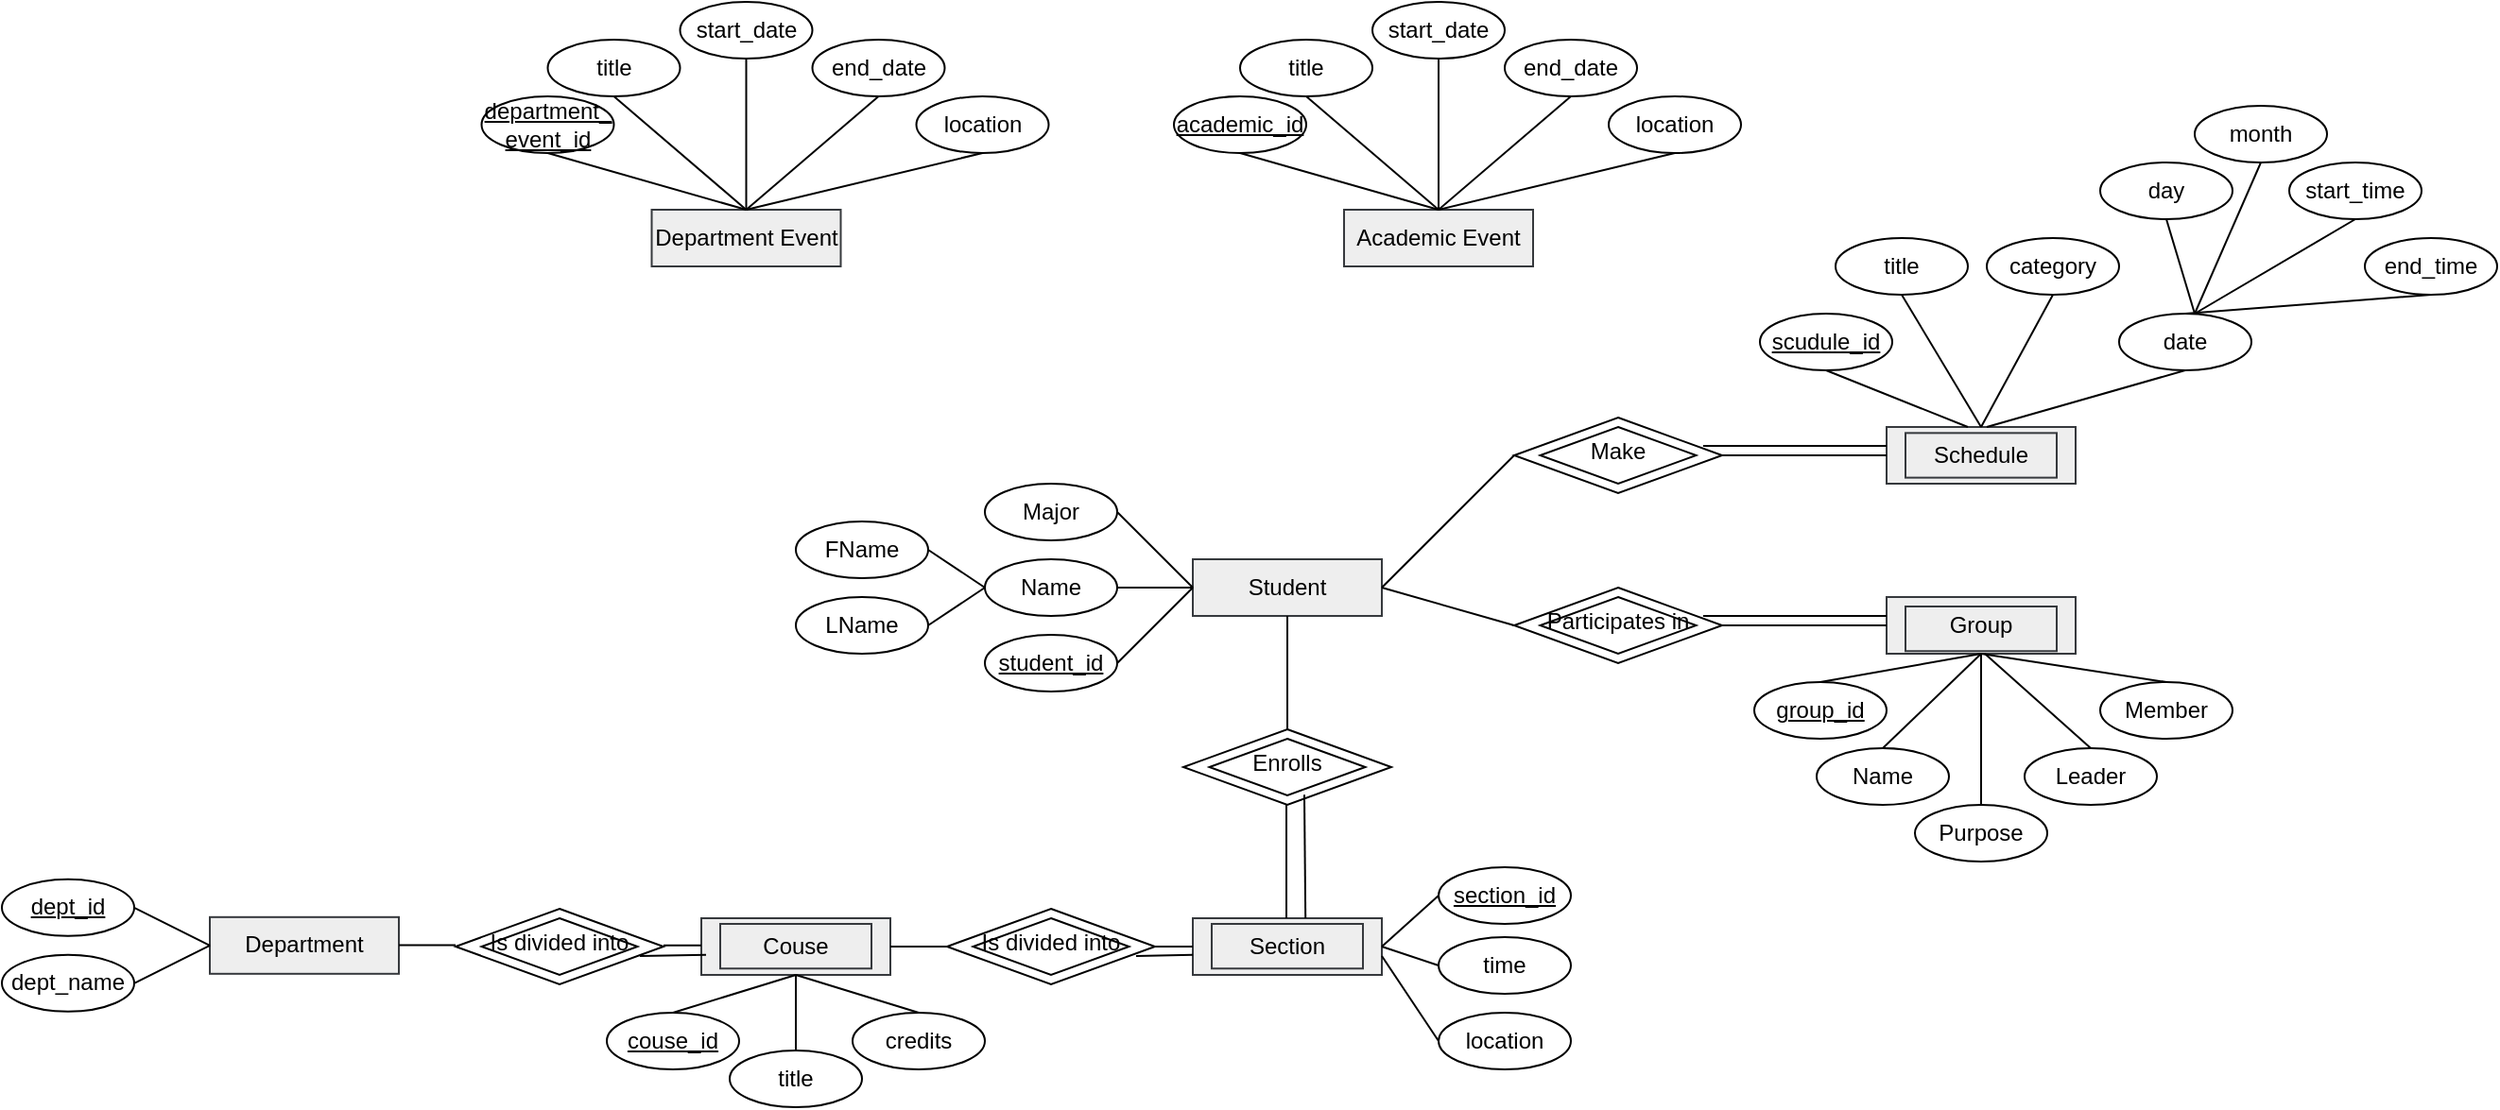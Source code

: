 <mxfile version="28.2.5">
  <diagram id="C5RBs43oDa-KdzZeNtuy" name="Page-1">
    <mxGraphModel dx="2527" dy="2160" grid="1" gridSize="10" guides="1" tooltips="1" connect="1" arrows="1" fold="1" page="1" pageScale="1" pageWidth="827" pageHeight="1169" math="0" shadow="0">
      <root>
        <mxCell id="WIyWlLk6GJQsqaUBKTNV-0" />
        <mxCell id="WIyWlLk6GJQsqaUBKTNV-1" parent="WIyWlLk6GJQsqaUBKTNV-0" />
        <mxCell id="WIyWlLk6GJQsqaUBKTNV-10" value="Enrolls" style="rhombus;whiteSpace=wrap;html=1;shadow=0;fontFamily=Helvetica;fontSize=12;align=center;strokeWidth=1;spacing=6;spacingTop=-4;" parent="WIyWlLk6GJQsqaUBKTNV-1" vertex="1">
          <mxGeometry x="285" y="320" width="110" height="40" as="geometry" />
        </mxCell>
        <mxCell id="KpBG0UinqzSO8xNsZdRm-1" value="Student" style="rounded=0;whiteSpace=wrap;html=1;fillColor=#eeeeee;strokeColor=#36393d;" vertex="1" parent="WIyWlLk6GJQsqaUBKTNV-1">
          <mxGeometry x="290" y="230" width="100" height="30" as="geometry" />
        </mxCell>
        <mxCell id="KpBG0UinqzSO8xNsZdRm-2" value="Department" style="rounded=0;whiteSpace=wrap;html=1;fillColor=#eeeeee;strokeColor=#36393d;" vertex="1" parent="WIyWlLk6GJQsqaUBKTNV-1">
          <mxGeometry x="-230" y="419.41" width="100" height="30" as="geometry" />
        </mxCell>
        <mxCell id="KpBG0UinqzSO8xNsZdRm-3" value="Couse" style="rounded=0;whiteSpace=wrap;html=1;fillColor=#eeeeee;strokeColor=#36393d;" vertex="1" parent="WIyWlLk6GJQsqaUBKTNV-1">
          <mxGeometry x="30" y="420" width="100" height="30" as="geometry" />
        </mxCell>
        <mxCell id="KpBG0UinqzSO8xNsZdRm-4" value="Section" style="rounded=0;whiteSpace=wrap;html=1;fillColor=#eeeeee;strokeColor=#36393d;" vertex="1" parent="WIyWlLk6GJQsqaUBKTNV-1">
          <mxGeometry x="290" y="420" width="100" height="30" as="geometry" />
        </mxCell>
        <mxCell id="KpBG0UinqzSO8xNsZdRm-5" value="Academic Event" style="rounded=0;whiteSpace=wrap;html=1;fillColor=#eeeeee;strokeColor=#36393d;" vertex="1" parent="WIyWlLk6GJQsqaUBKTNV-1">
          <mxGeometry x="370" y="45" width="100" height="30" as="geometry" />
        </mxCell>
        <mxCell id="KpBG0UinqzSO8xNsZdRm-6" value="Department Event" style="rounded=0;whiteSpace=wrap;html=1;fillColor=#eeeeee;strokeColor=#36393d;" vertex="1" parent="WIyWlLk6GJQsqaUBKTNV-1">
          <mxGeometry x="3.75" y="45" width="100" height="30" as="geometry" />
        </mxCell>
        <mxCell id="KpBG0UinqzSO8xNsZdRm-7" value="Schedule" style="rounded=0;whiteSpace=wrap;html=1;fillColor=#eeeeee;strokeColor=#36393d;" vertex="1" parent="WIyWlLk6GJQsqaUBKTNV-1">
          <mxGeometry x="657" y="160" width="100" height="30" as="geometry" />
        </mxCell>
        <mxCell id="KpBG0UinqzSO8xNsZdRm-8" value="Group" style="rounded=0;whiteSpace=wrap;html=1;fillColor=#eeeeee;strokeColor=#36393d;" vertex="1" parent="WIyWlLk6GJQsqaUBKTNV-1">
          <mxGeometry x="657" y="250" width="100" height="30" as="geometry" />
        </mxCell>
        <mxCell id="KpBG0UinqzSO8xNsZdRm-10" value="Make" style="rhombus;whiteSpace=wrap;html=1;shadow=0;fontFamily=Helvetica;fontSize=12;align=center;strokeWidth=1;spacing=6;spacingTop=-4;" vertex="1" parent="WIyWlLk6GJQsqaUBKTNV-1">
          <mxGeometry x="460" y="155" width="110" height="40" as="geometry" />
        </mxCell>
        <mxCell id="KpBG0UinqzSO8xNsZdRm-11" value="Participates in" style="rhombus;whiteSpace=wrap;html=1;shadow=0;fontFamily=Helvetica;fontSize=12;align=center;strokeWidth=1;spacing=6;spacingTop=-4;" vertex="1" parent="WIyWlLk6GJQsqaUBKTNV-1">
          <mxGeometry x="460" y="245" width="110" height="40" as="geometry" />
        </mxCell>
        <mxCell id="KpBG0UinqzSO8xNsZdRm-13" value="&lt;u&gt;student_id&lt;/u&gt;" style="ellipse;whiteSpace=wrap;html=1;" vertex="1" parent="WIyWlLk6GJQsqaUBKTNV-1">
          <mxGeometry x="180" y="270" width="70" height="30" as="geometry" />
        </mxCell>
        <mxCell id="KpBG0UinqzSO8xNsZdRm-14" value="Name" style="ellipse;whiteSpace=wrap;html=1;" vertex="1" parent="WIyWlLk6GJQsqaUBKTNV-1">
          <mxGeometry x="180" y="230" width="70" height="30" as="geometry" />
        </mxCell>
        <mxCell id="KpBG0UinqzSO8xNsZdRm-15" value="Major" style="ellipse;whiteSpace=wrap;html=1;" vertex="1" parent="WIyWlLk6GJQsqaUBKTNV-1">
          <mxGeometry x="180" y="190" width="70" height="30" as="geometry" />
        </mxCell>
        <mxCell id="KpBG0UinqzSO8xNsZdRm-16" value="" style="endArrow=none;html=1;rounded=0;entryX=1;entryY=0.5;entryDx=0;entryDy=0;exitX=0;exitY=0.5;exitDx=0;exitDy=0;" edge="1" parent="WIyWlLk6GJQsqaUBKTNV-1" source="KpBG0UinqzSO8xNsZdRm-1" target="KpBG0UinqzSO8xNsZdRm-15">
          <mxGeometry width="50" height="50" relative="1" as="geometry">
            <mxPoint x="410" y="300" as="sourcePoint" />
            <mxPoint x="460" y="250" as="targetPoint" />
          </mxGeometry>
        </mxCell>
        <mxCell id="KpBG0UinqzSO8xNsZdRm-17" value="" style="endArrow=none;html=1;rounded=0;entryX=1;entryY=0.5;entryDx=0;entryDy=0;exitX=0;exitY=0.5;exitDx=0;exitDy=0;" edge="1" parent="WIyWlLk6GJQsqaUBKTNV-1" source="KpBG0UinqzSO8xNsZdRm-1" target="KpBG0UinqzSO8xNsZdRm-14">
          <mxGeometry width="50" height="50" relative="1" as="geometry">
            <mxPoint x="290" y="250" as="sourcePoint" />
            <mxPoint x="390" y="250" as="targetPoint" />
          </mxGeometry>
        </mxCell>
        <mxCell id="KpBG0UinqzSO8xNsZdRm-18" value="" style="endArrow=none;html=1;rounded=0;entryX=1;entryY=0.5;entryDx=0;entryDy=0;exitX=0;exitY=0.5;exitDx=0;exitDy=0;" edge="1" parent="WIyWlLk6GJQsqaUBKTNV-1" source="KpBG0UinqzSO8xNsZdRm-1" target="KpBG0UinqzSO8xNsZdRm-13">
          <mxGeometry width="50" height="50" relative="1" as="geometry">
            <mxPoint x="290" y="240" as="sourcePoint" />
            <mxPoint x="310" y="290" as="targetPoint" />
          </mxGeometry>
        </mxCell>
        <mxCell id="KpBG0UinqzSO8xNsZdRm-19" value="FName" style="ellipse;whiteSpace=wrap;html=1;" vertex="1" parent="WIyWlLk6GJQsqaUBKTNV-1">
          <mxGeometry x="80" y="210" width="70" height="30" as="geometry" />
        </mxCell>
        <mxCell id="KpBG0UinqzSO8xNsZdRm-20" value="LName" style="ellipse;whiteSpace=wrap;html=1;" vertex="1" parent="WIyWlLk6GJQsqaUBKTNV-1">
          <mxGeometry x="80" y="250" width="70" height="30" as="geometry" />
        </mxCell>
        <mxCell id="KpBG0UinqzSO8xNsZdRm-21" value="" style="endArrow=none;html=1;rounded=0;entryX=1;entryY=0.5;entryDx=0;entryDy=0;exitX=0;exitY=0.5;exitDx=0;exitDy=0;" edge="1" parent="WIyWlLk6GJQsqaUBKTNV-1" source="KpBG0UinqzSO8xNsZdRm-14" target="KpBG0UinqzSO8xNsZdRm-19">
          <mxGeometry width="50" height="50" relative="1" as="geometry">
            <mxPoint x="470" y="280" as="sourcePoint" />
            <mxPoint x="430" y="280" as="targetPoint" />
          </mxGeometry>
        </mxCell>
        <mxCell id="KpBG0UinqzSO8xNsZdRm-22" value="" style="endArrow=none;html=1;rounded=0;entryX=1;entryY=0.5;entryDx=0;entryDy=0;exitX=0;exitY=0.5;exitDx=0;exitDy=0;" edge="1" parent="WIyWlLk6GJQsqaUBKTNV-1" source="KpBG0UinqzSO8xNsZdRm-14" target="KpBG0UinqzSO8xNsZdRm-20">
          <mxGeometry width="50" height="50" relative="1" as="geometry">
            <mxPoint x="340" y="300" as="sourcePoint" />
            <mxPoint x="310" y="280" as="targetPoint" />
          </mxGeometry>
        </mxCell>
        <mxCell id="KpBG0UinqzSO8xNsZdRm-23" value="" style="endArrow=none;html=1;rounded=0;entryX=0.5;entryY=1;entryDx=0;entryDy=0;exitX=0.5;exitY=0;exitDx=0;exitDy=0;" edge="1" parent="WIyWlLk6GJQsqaUBKTNV-1" source="WIyWlLk6GJQsqaUBKTNV-10" target="KpBG0UinqzSO8xNsZdRm-1">
          <mxGeometry width="50" height="50" relative="1" as="geometry">
            <mxPoint x="410" y="300" as="sourcePoint" />
            <mxPoint x="460" y="250" as="targetPoint" />
          </mxGeometry>
        </mxCell>
        <mxCell id="KpBG0UinqzSO8xNsZdRm-24" value="" style="endArrow=none;html=1;rounded=0;entryX=0.5;entryY=1;entryDx=0;entryDy=0;exitX=0.5;exitY=0;exitDx=0;exitDy=0;" edge="1" parent="WIyWlLk6GJQsqaUBKTNV-1">
          <mxGeometry width="50" height="50" relative="1" as="geometry">
            <mxPoint x="339.5" y="420" as="sourcePoint" />
            <mxPoint x="339.5" y="360" as="targetPoint" />
          </mxGeometry>
        </mxCell>
        <mxCell id="KpBG0UinqzSO8xNsZdRm-25" value="&lt;u&gt;dept_id&lt;/u&gt;" style="ellipse;whiteSpace=wrap;html=1;" vertex="1" parent="WIyWlLk6GJQsqaUBKTNV-1">
          <mxGeometry x="-340" y="399.41" width="70" height="30" as="geometry" />
        </mxCell>
        <mxCell id="KpBG0UinqzSO8xNsZdRm-26" value="dept_name" style="ellipse;whiteSpace=wrap;html=1;" vertex="1" parent="WIyWlLk6GJQsqaUBKTNV-1">
          <mxGeometry x="-340" y="439.41" width="70" height="30" as="geometry" />
        </mxCell>
        <mxCell id="KpBG0UinqzSO8xNsZdRm-27" style="edgeStyle=orthogonalEdgeStyle;rounded=0;orthogonalLoop=1;jettySize=auto;html=1;exitX=0.5;exitY=1;exitDx=0;exitDy=0;" edge="1" parent="WIyWlLk6GJQsqaUBKTNV-1" source="KpBG0UinqzSO8xNsZdRm-26" target="KpBG0UinqzSO8xNsZdRm-26">
          <mxGeometry relative="1" as="geometry" />
        </mxCell>
        <mxCell id="KpBG0UinqzSO8xNsZdRm-28" value="" style="endArrow=none;html=1;rounded=0;exitX=1;exitY=0.5;exitDx=0;exitDy=0;entryX=0;entryY=0.5;entryDx=0;entryDy=0;" edge="1" parent="WIyWlLk6GJQsqaUBKTNV-1" source="KpBG0UinqzSO8xNsZdRm-25" target="KpBG0UinqzSO8xNsZdRm-2">
          <mxGeometry width="50" height="50" relative="1" as="geometry">
            <mxPoint x="-210" y="359.41" as="sourcePoint" />
            <mxPoint x="-180" y="419.41" as="targetPoint" />
          </mxGeometry>
        </mxCell>
        <mxCell id="KpBG0UinqzSO8xNsZdRm-29" value="" style="endArrow=none;html=1;rounded=0;exitX=0;exitY=0.5;exitDx=0;exitDy=0;entryX=1;entryY=0.5;entryDx=0;entryDy=0;" edge="1" parent="WIyWlLk6GJQsqaUBKTNV-1" source="KpBG0UinqzSO8xNsZdRm-2" target="KpBG0UinqzSO8xNsZdRm-26">
          <mxGeometry width="50" height="50" relative="1" as="geometry">
            <mxPoint x="-180" y="449.41" as="sourcePoint" />
            <mxPoint x="-135" y="499.41" as="targetPoint" />
          </mxGeometry>
        </mxCell>
        <mxCell id="KpBG0UinqzSO8xNsZdRm-33" value="&lt;u&gt;couse_id&lt;/u&gt;" style="ellipse;whiteSpace=wrap;html=1;" vertex="1" parent="WIyWlLk6GJQsqaUBKTNV-1">
          <mxGeometry x="-20" y="470" width="70" height="30" as="geometry" />
        </mxCell>
        <mxCell id="KpBG0UinqzSO8xNsZdRm-34" value="" style="endArrow=none;html=1;rounded=0;exitX=0.5;exitY=1;exitDx=0;exitDy=0;entryX=0.5;entryY=0;entryDx=0;entryDy=0;" edge="1" parent="WIyWlLk6GJQsqaUBKTNV-1" target="KpBG0UinqzSO8xNsZdRm-33">
          <mxGeometry width="50" height="50" relative="1" as="geometry">
            <mxPoint x="80" y="450" as="sourcePoint" />
            <mxPoint x="55" y="500" as="targetPoint" />
          </mxGeometry>
        </mxCell>
        <mxCell id="KpBG0UinqzSO8xNsZdRm-35" value="title" style="ellipse;whiteSpace=wrap;html=1;" vertex="1" parent="WIyWlLk6GJQsqaUBKTNV-1">
          <mxGeometry x="45" y="490" width="70" height="30" as="geometry" />
        </mxCell>
        <mxCell id="KpBG0UinqzSO8xNsZdRm-36" value="" style="endArrow=none;html=1;rounded=0;exitX=0.5;exitY=1;exitDx=0;exitDy=0;entryX=0.5;entryY=0;entryDx=0;entryDy=0;" edge="1" parent="WIyWlLk6GJQsqaUBKTNV-1" source="KpBG0UinqzSO8xNsZdRm-3" target="KpBG0UinqzSO8xNsZdRm-35">
          <mxGeometry width="50" height="50" relative="1" as="geometry">
            <mxPoint x="155" y="460" as="sourcePoint" />
            <mxPoint x="65" y="478" as="targetPoint" />
          </mxGeometry>
        </mxCell>
        <mxCell id="KpBG0UinqzSO8xNsZdRm-38" value="credits" style="ellipse;whiteSpace=wrap;html=1;" vertex="1" parent="WIyWlLk6GJQsqaUBKTNV-1">
          <mxGeometry x="110" y="470" width="70" height="30" as="geometry" />
        </mxCell>
        <mxCell id="KpBG0UinqzSO8xNsZdRm-39" value="" style="endArrow=none;html=1;rounded=0;exitX=0.5;exitY=1;exitDx=0;exitDy=0;entryX=0.5;entryY=0;entryDx=0;entryDy=0;" edge="1" parent="WIyWlLk6GJQsqaUBKTNV-1" source="KpBG0UinqzSO8xNsZdRm-3" target="KpBG0UinqzSO8xNsZdRm-38">
          <mxGeometry width="50" height="50" relative="1" as="geometry">
            <mxPoint x="155" y="500" as="sourcePoint" />
            <mxPoint x="110" y="570" as="targetPoint" />
          </mxGeometry>
        </mxCell>
        <mxCell id="KpBG0UinqzSO8xNsZdRm-43" value="&lt;u&gt;section_id&lt;/u&gt;" style="ellipse;whiteSpace=wrap;html=1;" vertex="1" parent="WIyWlLk6GJQsqaUBKTNV-1">
          <mxGeometry x="420" y="393" width="70" height="30" as="geometry" />
        </mxCell>
        <mxCell id="KpBG0UinqzSO8xNsZdRm-44" value="" style="endArrow=none;html=1;rounded=0;exitX=1;exitY=0.5;exitDx=0;exitDy=0;entryX=0;entryY=0.5;entryDx=0;entryDy=0;" edge="1" parent="WIyWlLk6GJQsqaUBKTNV-1" source="KpBG0UinqzSO8xNsZdRm-4" target="KpBG0UinqzSO8xNsZdRm-43">
          <mxGeometry width="50" height="50" relative="1" as="geometry">
            <mxPoint x="350" y="460" as="sourcePoint" />
            <mxPoint x="415" y="490" as="targetPoint" />
          </mxGeometry>
        </mxCell>
        <mxCell id="KpBG0UinqzSO8xNsZdRm-47" value="time" style="ellipse;whiteSpace=wrap;html=1;" vertex="1" parent="WIyWlLk6GJQsqaUBKTNV-1">
          <mxGeometry x="420" y="430" width="70" height="30" as="geometry" />
        </mxCell>
        <mxCell id="KpBG0UinqzSO8xNsZdRm-48" value="" style="endArrow=none;html=1;rounded=0;exitX=1;exitY=0.5;exitDx=0;exitDy=0;entryX=0;entryY=0.5;entryDx=0;entryDy=0;" edge="1" parent="WIyWlLk6GJQsqaUBKTNV-1" source="KpBG0UinqzSO8xNsZdRm-4" target="KpBG0UinqzSO8xNsZdRm-47">
          <mxGeometry width="50" height="50" relative="1" as="geometry">
            <mxPoint x="430" y="450" as="sourcePoint" />
            <mxPoint x="460" y="450" as="targetPoint" />
          </mxGeometry>
        </mxCell>
        <mxCell id="KpBG0UinqzSO8xNsZdRm-49" value="location" style="ellipse;whiteSpace=wrap;html=1;" vertex="1" parent="WIyWlLk6GJQsqaUBKTNV-1">
          <mxGeometry x="420" y="470" width="70" height="30" as="geometry" />
        </mxCell>
        <mxCell id="KpBG0UinqzSO8xNsZdRm-50" value="" style="endArrow=none;html=1;rounded=0;entryX=0;entryY=0.5;entryDx=0;entryDy=0;" edge="1" parent="WIyWlLk6GJQsqaUBKTNV-1" target="KpBG0UinqzSO8xNsZdRm-49">
          <mxGeometry width="50" height="50" relative="1" as="geometry">
            <mxPoint x="390" y="440" as="sourcePoint" />
            <mxPoint x="414" y="490" as="targetPoint" />
          </mxGeometry>
        </mxCell>
        <mxCell id="KpBG0UinqzSO8xNsZdRm-52" value="" style="rhombus;whiteSpace=wrap;html=1;shadow=0;fontFamily=Helvetica;fontSize=12;align=center;strokeWidth=1;spacing=6;spacingTop=-4;fillColor=none;aspect=fixed;" vertex="1" parent="WIyWlLk6GJQsqaUBKTNV-1">
          <mxGeometry x="298.75" y="325" width="82.5" height="30" as="geometry" />
        </mxCell>
        <mxCell id="KpBG0UinqzSO8xNsZdRm-53" value="" style="rounded=0;whiteSpace=wrap;html=1;fillColor=none;strokeColor=#36393d;" vertex="1" parent="WIyWlLk6GJQsqaUBKTNV-1">
          <mxGeometry x="300" y="423" width="80" height="23.63" as="geometry" />
        </mxCell>
        <mxCell id="KpBG0UinqzSO8xNsZdRm-55" value="" style="rounded=0;whiteSpace=wrap;html=1;fillColor=none;strokeColor=#36393d;" vertex="1" parent="WIyWlLk6GJQsqaUBKTNV-1">
          <mxGeometry x="40" y="423" width="80" height="23.63" as="geometry" />
        </mxCell>
        <mxCell id="KpBG0UinqzSO8xNsZdRm-56" value="&lt;u&gt;group_id&lt;/u&gt;" style="ellipse;whiteSpace=wrap;html=1;" vertex="1" parent="WIyWlLk6GJQsqaUBKTNV-1">
          <mxGeometry x="587" y="295" width="70" height="30" as="geometry" />
        </mxCell>
        <mxCell id="KpBG0UinqzSO8xNsZdRm-57" value="Name" style="ellipse;whiteSpace=wrap;html=1;" vertex="1" parent="WIyWlLk6GJQsqaUBKTNV-1">
          <mxGeometry x="620" y="330" width="70" height="30" as="geometry" />
        </mxCell>
        <mxCell id="KpBG0UinqzSO8xNsZdRm-58" value="Purpose" style="ellipse;whiteSpace=wrap;html=1;" vertex="1" parent="WIyWlLk6GJQsqaUBKTNV-1">
          <mxGeometry x="672" y="360" width="70" height="30" as="geometry" />
        </mxCell>
        <mxCell id="KpBG0UinqzSO8xNsZdRm-59" value="Member" style="ellipse;whiteSpace=wrap;html=1;" vertex="1" parent="WIyWlLk6GJQsqaUBKTNV-1">
          <mxGeometry x="770" y="295" width="70" height="30" as="geometry" />
        </mxCell>
        <mxCell id="KpBG0UinqzSO8xNsZdRm-60" value="" style="endArrow=none;html=1;rounded=0;exitX=0.5;exitY=1;exitDx=0;exitDy=0;entryX=0.5;entryY=0;entryDx=0;entryDy=0;" edge="1" parent="WIyWlLk6GJQsqaUBKTNV-1" source="KpBG0UinqzSO8xNsZdRm-8" target="KpBG0UinqzSO8xNsZdRm-56">
          <mxGeometry width="50" height="50" relative="1" as="geometry">
            <mxPoint x="520" y="480" as="sourcePoint" />
            <mxPoint x="555" y="550" as="targetPoint" />
          </mxGeometry>
        </mxCell>
        <mxCell id="KpBG0UinqzSO8xNsZdRm-61" value="" style="endArrow=none;html=1;rounded=0;exitX=0.5;exitY=1;exitDx=0;exitDy=0;entryX=0.5;entryY=0;entryDx=0;entryDy=0;" edge="1" parent="WIyWlLk6GJQsqaUBKTNV-1" source="KpBG0UinqzSO8xNsZdRm-8" target="KpBG0UinqzSO8xNsZdRm-57">
          <mxGeometry width="50" height="50" relative="1" as="geometry">
            <mxPoint x="765" y="310" as="sourcePoint" />
            <mxPoint x="690" y="330" as="targetPoint" />
          </mxGeometry>
        </mxCell>
        <mxCell id="KpBG0UinqzSO8xNsZdRm-62" value="" style="endArrow=none;html=1;rounded=0;exitX=0.5;exitY=1;exitDx=0;exitDy=0;entryX=0.5;entryY=0;entryDx=0;entryDy=0;" edge="1" parent="WIyWlLk6GJQsqaUBKTNV-1" source="KpBG0UinqzSO8xNsZdRm-8" target="KpBG0UinqzSO8xNsZdRm-58">
          <mxGeometry width="50" height="50" relative="1" as="geometry">
            <mxPoint x="725" y="310" as="sourcePoint" />
            <mxPoint x="690" y="370" as="targetPoint" />
          </mxGeometry>
        </mxCell>
        <mxCell id="KpBG0UinqzSO8xNsZdRm-63" value="" style="endArrow=none;html=1;rounded=0;exitX=0.5;exitY=1;exitDx=0;exitDy=0;entryX=0.5;entryY=0;entryDx=0;entryDy=0;" edge="1" parent="WIyWlLk6GJQsqaUBKTNV-1" source="KpBG0UinqzSO8xNsZdRm-8" target="KpBG0UinqzSO8xNsZdRm-59">
          <mxGeometry width="50" height="50" relative="1" as="geometry">
            <mxPoint x="710" y="290" as="sourcePoint" />
            <mxPoint x="755" y="350" as="targetPoint" />
          </mxGeometry>
        </mxCell>
        <mxCell id="KpBG0UinqzSO8xNsZdRm-64" value="&lt;u&gt;scudule_id&lt;/u&gt;" style="ellipse;whiteSpace=wrap;html=1;" vertex="1" parent="WIyWlLk6GJQsqaUBKTNV-1">
          <mxGeometry x="590" y="100" width="70" height="30" as="geometry" />
        </mxCell>
        <mxCell id="KpBG0UinqzSO8xNsZdRm-66" value="title" style="ellipse;whiteSpace=wrap;html=1;" vertex="1" parent="WIyWlLk6GJQsqaUBKTNV-1">
          <mxGeometry x="630" y="60" width="70" height="30" as="geometry" />
        </mxCell>
        <mxCell id="KpBG0UinqzSO8xNsZdRm-67" value="category" style="ellipse;whiteSpace=wrap;html=1;" vertex="1" parent="WIyWlLk6GJQsqaUBKTNV-1">
          <mxGeometry x="710" y="60" width="70" height="30" as="geometry" />
        </mxCell>
        <mxCell id="KpBG0UinqzSO8xNsZdRm-68" value="date" style="ellipse;whiteSpace=wrap;html=1;" vertex="1" parent="WIyWlLk6GJQsqaUBKTNV-1">
          <mxGeometry x="780" y="100" width="70" height="30" as="geometry" />
        </mxCell>
        <mxCell id="KpBG0UinqzSO8xNsZdRm-70" value="" style="endArrow=none;html=1;rounded=0;exitX=0.5;exitY=0;exitDx=0;exitDy=0;entryX=0.5;entryY=1;entryDx=0;entryDy=0;" edge="1" parent="WIyWlLk6GJQsqaUBKTNV-1" source="KpBG0UinqzSO8xNsZdRm-7" target="KpBG0UinqzSO8xNsZdRm-67">
          <mxGeometry width="50" height="50" relative="1" as="geometry">
            <mxPoint x="720" y="310" as="sourcePoint" />
            <mxPoint x="758" y="370" as="targetPoint" />
          </mxGeometry>
        </mxCell>
        <mxCell id="KpBG0UinqzSO8xNsZdRm-72" value="" style="endArrow=none;html=1;rounded=0;entryX=0.5;entryY=1;entryDx=0;entryDy=0;" edge="1" parent="WIyWlLk6GJQsqaUBKTNV-1" target="KpBG0UinqzSO8xNsZdRm-68">
          <mxGeometry width="50" height="50" relative="1" as="geometry">
            <mxPoint x="710" y="160" as="sourcePoint" />
            <mxPoint x="808" y="160" as="targetPoint" />
          </mxGeometry>
        </mxCell>
        <mxCell id="KpBG0UinqzSO8xNsZdRm-73" value="" style="endArrow=none;html=1;rounded=0;entryX=0.5;entryY=1;entryDx=0;entryDy=0;exitX=0.5;exitY=0;exitDx=0;exitDy=0;" edge="1" parent="WIyWlLk6GJQsqaUBKTNV-1" source="KpBG0UinqzSO8xNsZdRm-7" target="KpBG0UinqzSO8xNsZdRm-66">
          <mxGeometry width="50" height="50" relative="1" as="geometry">
            <mxPoint x="770" y="250" as="sourcePoint" />
            <mxPoint x="852" y="220" as="targetPoint" />
          </mxGeometry>
        </mxCell>
        <mxCell id="KpBG0UinqzSO8xNsZdRm-74" value="" style="endArrow=none;html=1;rounded=0;entryX=0.5;entryY=1;entryDx=0;entryDy=0;" edge="1" parent="WIyWlLk6GJQsqaUBKTNV-1" target="KpBG0UinqzSO8xNsZdRm-64">
          <mxGeometry width="50" height="50" relative="1" as="geometry">
            <mxPoint x="700" y="160" as="sourcePoint" />
            <mxPoint x="690" y="130" as="targetPoint" />
          </mxGeometry>
        </mxCell>
        <mxCell id="KpBG0UinqzSO8xNsZdRm-76" value="day" style="ellipse;whiteSpace=wrap;html=1;" vertex="1" parent="WIyWlLk6GJQsqaUBKTNV-1">
          <mxGeometry x="770" y="20" width="70" height="30" as="geometry" />
        </mxCell>
        <mxCell id="KpBG0UinqzSO8xNsZdRm-77" value="month" style="ellipse;whiteSpace=wrap;html=1;" vertex="1" parent="WIyWlLk6GJQsqaUBKTNV-1">
          <mxGeometry x="820" y="-10" width="70" height="30" as="geometry" />
        </mxCell>
        <mxCell id="KpBG0UinqzSO8xNsZdRm-78" value="start_time" style="ellipse;whiteSpace=wrap;html=1;" vertex="1" parent="WIyWlLk6GJQsqaUBKTNV-1">
          <mxGeometry x="870" y="20" width="70" height="30" as="geometry" />
        </mxCell>
        <mxCell id="KpBG0UinqzSO8xNsZdRm-79" value="end_time" style="ellipse;whiteSpace=wrap;html=1;" vertex="1" parent="WIyWlLk6GJQsqaUBKTNV-1">
          <mxGeometry x="910" y="60" width="70" height="30" as="geometry" />
        </mxCell>
        <mxCell id="KpBG0UinqzSO8xNsZdRm-80" value="" style="endArrow=none;html=1;rounded=0;entryX=0.5;entryY=1;entryDx=0;entryDy=0;" edge="1" parent="WIyWlLk6GJQsqaUBKTNV-1" target="KpBG0UinqzSO8xNsZdRm-76">
          <mxGeometry width="50" height="50" relative="1" as="geometry">
            <mxPoint x="820" y="100" as="sourcePoint" />
            <mxPoint x="808" y="370" as="targetPoint" />
          </mxGeometry>
        </mxCell>
        <mxCell id="KpBG0UinqzSO8xNsZdRm-81" value="" style="endArrow=none;html=1;rounded=0;entryX=0.5;entryY=1;entryDx=0;entryDy=0;" edge="1" parent="WIyWlLk6GJQsqaUBKTNV-1" target="KpBG0UinqzSO8xNsZdRm-77">
          <mxGeometry width="50" height="50" relative="1" as="geometry">
            <mxPoint x="820" y="100" as="sourcePoint" />
            <mxPoint x="840" y="90" as="targetPoint" />
          </mxGeometry>
        </mxCell>
        <mxCell id="KpBG0UinqzSO8xNsZdRm-82" value="" style="endArrow=none;html=1;rounded=0;entryX=0.5;entryY=1;entryDx=0;entryDy=0;" edge="1" parent="WIyWlLk6GJQsqaUBKTNV-1" target="KpBG0UinqzSO8xNsZdRm-78">
          <mxGeometry width="50" height="50" relative="1" as="geometry">
            <mxPoint x="820" y="100" as="sourcePoint" />
            <mxPoint x="915" y="100" as="targetPoint" />
          </mxGeometry>
        </mxCell>
        <mxCell id="KpBG0UinqzSO8xNsZdRm-83" value="" style="endArrow=none;html=1;rounded=0;entryX=0.5;entryY=1;entryDx=0;entryDy=0;exitX=0.5;exitY=0;exitDx=0;exitDy=0;" edge="1" parent="WIyWlLk6GJQsqaUBKTNV-1" source="KpBG0UinqzSO8xNsZdRm-68" target="KpBG0UinqzSO8xNsZdRm-79">
          <mxGeometry width="50" height="50" relative="1" as="geometry">
            <mxPoint x="850" y="200" as="sourcePoint" />
            <mxPoint x="885" y="120" as="targetPoint" />
          </mxGeometry>
        </mxCell>
        <mxCell id="KpBG0UinqzSO8xNsZdRm-84" value="&lt;u&gt;academic_id&lt;/u&gt;" style="ellipse;whiteSpace=wrap;html=1;" vertex="1" parent="WIyWlLk6GJQsqaUBKTNV-1">
          <mxGeometry x="280" y="-15" width="70" height="30" as="geometry" />
        </mxCell>
        <mxCell id="KpBG0UinqzSO8xNsZdRm-85" value="title" style="ellipse;whiteSpace=wrap;html=1;" vertex="1" parent="WIyWlLk6GJQsqaUBKTNV-1">
          <mxGeometry x="315" y="-45" width="70" height="30" as="geometry" />
        </mxCell>
        <mxCell id="KpBG0UinqzSO8xNsZdRm-87" value="start_date" style="ellipse;whiteSpace=wrap;html=1;" vertex="1" parent="WIyWlLk6GJQsqaUBKTNV-1">
          <mxGeometry x="385" y="-65" width="70" height="30" as="geometry" />
        </mxCell>
        <mxCell id="KpBG0UinqzSO8xNsZdRm-89" value="" style="endArrow=none;html=1;rounded=0;entryX=0.5;entryY=1;entryDx=0;entryDy=0;" edge="1" parent="WIyWlLk6GJQsqaUBKTNV-1" target="KpBG0UinqzSO8xNsZdRm-87">
          <mxGeometry width="50" height="50" relative="1" as="geometry">
            <mxPoint x="420" y="45" as="sourcePoint" />
            <mxPoint x="518" y="45" as="targetPoint" />
          </mxGeometry>
        </mxCell>
        <mxCell id="KpBG0UinqzSO8xNsZdRm-90" value="" style="endArrow=none;html=1;rounded=0;entryX=0.5;entryY=1;entryDx=0;entryDy=0;" edge="1" parent="WIyWlLk6GJQsqaUBKTNV-1" target="KpBG0UinqzSO8xNsZdRm-85">
          <mxGeometry width="50" height="50" relative="1" as="geometry">
            <mxPoint x="420" y="45" as="sourcePoint" />
            <mxPoint x="562" y="105" as="targetPoint" />
          </mxGeometry>
        </mxCell>
        <mxCell id="KpBG0UinqzSO8xNsZdRm-91" value="" style="endArrow=none;html=1;rounded=0;entryX=0.5;entryY=1;entryDx=0;entryDy=0;" edge="1" parent="WIyWlLk6GJQsqaUBKTNV-1" target="KpBG0UinqzSO8xNsZdRm-84">
          <mxGeometry width="50" height="50" relative="1" as="geometry">
            <mxPoint x="420" y="45" as="sourcePoint" />
            <mxPoint x="400" y="15" as="targetPoint" />
          </mxGeometry>
        </mxCell>
        <mxCell id="KpBG0UinqzSO8xNsZdRm-101" value="end_date" style="ellipse;whiteSpace=wrap;html=1;" vertex="1" parent="WIyWlLk6GJQsqaUBKTNV-1">
          <mxGeometry x="455" y="-45" width="70" height="30" as="geometry" />
        </mxCell>
        <mxCell id="KpBG0UinqzSO8xNsZdRm-102" value="" style="endArrow=none;html=1;rounded=0;entryX=0.5;entryY=1;entryDx=0;entryDy=0;" edge="1" parent="WIyWlLk6GJQsqaUBKTNV-1" target="KpBG0UinqzSO8xNsZdRm-101">
          <mxGeometry width="50" height="50" relative="1" as="geometry">
            <mxPoint x="420" y="45" as="sourcePoint" />
            <mxPoint x="515" y="25" as="targetPoint" />
          </mxGeometry>
        </mxCell>
        <mxCell id="KpBG0UinqzSO8xNsZdRm-116" value="location" style="ellipse;whiteSpace=wrap;html=1;" vertex="1" parent="WIyWlLk6GJQsqaUBKTNV-1">
          <mxGeometry x="510" y="-15" width="70" height="30" as="geometry" />
        </mxCell>
        <mxCell id="KpBG0UinqzSO8xNsZdRm-117" value="" style="endArrow=none;html=1;rounded=0;entryX=0.5;entryY=1;entryDx=0;entryDy=0;" edge="1" parent="WIyWlLk6GJQsqaUBKTNV-1" target="KpBG0UinqzSO8xNsZdRm-116">
          <mxGeometry width="50" height="50" relative="1" as="geometry">
            <mxPoint x="420" y="45" as="sourcePoint" />
            <mxPoint x="625" y="55" as="targetPoint" />
          </mxGeometry>
        </mxCell>
        <mxCell id="KpBG0UinqzSO8xNsZdRm-119" value="&lt;u&gt;department_&lt;br&gt;event_id&lt;/u&gt;" style="ellipse;whiteSpace=wrap;html=1;" vertex="1" parent="WIyWlLk6GJQsqaUBKTNV-1">
          <mxGeometry x="-86.25" y="-15" width="70" height="30" as="geometry" />
        </mxCell>
        <mxCell id="KpBG0UinqzSO8xNsZdRm-120" value="title" style="ellipse;whiteSpace=wrap;html=1;" vertex="1" parent="WIyWlLk6GJQsqaUBKTNV-1">
          <mxGeometry x="-51.25" y="-45" width="70" height="30" as="geometry" />
        </mxCell>
        <mxCell id="KpBG0UinqzSO8xNsZdRm-121" value="start_date" style="ellipse;whiteSpace=wrap;html=1;" vertex="1" parent="WIyWlLk6GJQsqaUBKTNV-1">
          <mxGeometry x="18.75" y="-65" width="70" height="30" as="geometry" />
        </mxCell>
        <mxCell id="KpBG0UinqzSO8xNsZdRm-122" value="" style="endArrow=none;html=1;rounded=0;entryX=0.5;entryY=1;entryDx=0;entryDy=0;" edge="1" parent="WIyWlLk6GJQsqaUBKTNV-1" target="KpBG0UinqzSO8xNsZdRm-121">
          <mxGeometry width="50" height="50" relative="1" as="geometry">
            <mxPoint x="53.75" y="45" as="sourcePoint" />
            <mxPoint x="151.75" y="45" as="targetPoint" />
          </mxGeometry>
        </mxCell>
        <mxCell id="KpBG0UinqzSO8xNsZdRm-123" value="" style="endArrow=none;html=1;rounded=0;entryX=0.5;entryY=1;entryDx=0;entryDy=0;" edge="1" parent="WIyWlLk6GJQsqaUBKTNV-1" target="KpBG0UinqzSO8xNsZdRm-120">
          <mxGeometry width="50" height="50" relative="1" as="geometry">
            <mxPoint x="53.75" y="45" as="sourcePoint" />
            <mxPoint x="195.75" y="105" as="targetPoint" />
          </mxGeometry>
        </mxCell>
        <mxCell id="KpBG0UinqzSO8xNsZdRm-124" value="" style="endArrow=none;html=1;rounded=0;entryX=0.5;entryY=1;entryDx=0;entryDy=0;" edge="1" parent="WIyWlLk6GJQsqaUBKTNV-1" target="KpBG0UinqzSO8xNsZdRm-119">
          <mxGeometry width="50" height="50" relative="1" as="geometry">
            <mxPoint x="53.75" y="45" as="sourcePoint" />
            <mxPoint x="33.75" y="15" as="targetPoint" />
          </mxGeometry>
        </mxCell>
        <mxCell id="KpBG0UinqzSO8xNsZdRm-125" value="end_date" style="ellipse;whiteSpace=wrap;html=1;" vertex="1" parent="WIyWlLk6GJQsqaUBKTNV-1">
          <mxGeometry x="88.75" y="-45" width="70" height="30" as="geometry" />
        </mxCell>
        <mxCell id="KpBG0UinqzSO8xNsZdRm-126" value="" style="endArrow=none;html=1;rounded=0;entryX=0.5;entryY=1;entryDx=0;entryDy=0;" edge="1" parent="WIyWlLk6GJQsqaUBKTNV-1" target="KpBG0UinqzSO8xNsZdRm-125">
          <mxGeometry width="50" height="50" relative="1" as="geometry">
            <mxPoint x="53.75" y="45" as="sourcePoint" />
            <mxPoint x="148.75" y="25" as="targetPoint" />
          </mxGeometry>
        </mxCell>
        <mxCell id="KpBG0UinqzSO8xNsZdRm-127" value="location" style="ellipse;whiteSpace=wrap;html=1;" vertex="1" parent="WIyWlLk6GJQsqaUBKTNV-1">
          <mxGeometry x="143.75" y="-15" width="70" height="30" as="geometry" />
        </mxCell>
        <mxCell id="KpBG0UinqzSO8xNsZdRm-128" value="" style="endArrow=none;html=1;rounded=0;entryX=0.5;entryY=1;entryDx=0;entryDy=0;" edge="1" parent="WIyWlLk6GJQsqaUBKTNV-1" target="KpBG0UinqzSO8xNsZdRm-127">
          <mxGeometry width="50" height="50" relative="1" as="geometry">
            <mxPoint x="53.75" y="45" as="sourcePoint" />
            <mxPoint x="258.75" y="55" as="targetPoint" />
          </mxGeometry>
        </mxCell>
        <mxCell id="KpBG0UinqzSO8xNsZdRm-129" value="" style="rounded=0;whiteSpace=wrap;html=1;fillColor=none;strokeColor=#36393d;" vertex="1" parent="WIyWlLk6GJQsqaUBKTNV-1">
          <mxGeometry x="667" y="163.18" width="80" height="23.63" as="geometry" />
        </mxCell>
        <mxCell id="KpBG0UinqzSO8xNsZdRm-130" value="" style="rhombus;whiteSpace=wrap;html=1;shadow=0;fontFamily=Helvetica;fontSize=12;align=center;strokeWidth=1;spacing=6;spacingTop=-4;fillColor=none;aspect=fixed;" vertex="1" parent="WIyWlLk6GJQsqaUBKTNV-1">
          <mxGeometry x="473.75" y="160" width="82.5" height="30" as="geometry" />
        </mxCell>
        <mxCell id="KpBG0UinqzSO8xNsZdRm-131" value="" style="rhombus;whiteSpace=wrap;html=1;shadow=0;fontFamily=Helvetica;fontSize=12;align=center;strokeWidth=1;spacing=6;spacingTop=-4;fillColor=none;aspect=fixed;" vertex="1" parent="WIyWlLk6GJQsqaUBKTNV-1">
          <mxGeometry x="473.75" y="250" width="82.5" height="30" as="geometry" />
        </mxCell>
        <mxCell id="KpBG0UinqzSO8xNsZdRm-132" value="" style="rounded=0;whiteSpace=wrap;html=1;fillColor=none;strokeColor=#36393d;" vertex="1" parent="WIyWlLk6GJQsqaUBKTNV-1">
          <mxGeometry x="667" y="255" width="80" height="23.63" as="geometry" />
        </mxCell>
        <mxCell id="KpBG0UinqzSO8xNsZdRm-133" value="" style="endArrow=none;html=1;rounded=0;entryX=0;entryY=0.5;entryDx=0;entryDy=0;exitX=1;exitY=0.5;exitDx=0;exitDy=0;" edge="1" parent="WIyWlLk6GJQsqaUBKTNV-1" source="KpBG0UinqzSO8xNsZdRm-1" target="KpBG0UinqzSO8xNsZdRm-10">
          <mxGeometry width="50" height="50" relative="1" as="geometry">
            <mxPoint x="390" y="290" as="sourcePoint" />
            <mxPoint x="440" y="240" as="targetPoint" />
          </mxGeometry>
        </mxCell>
        <mxCell id="KpBG0UinqzSO8xNsZdRm-134" value="" style="endArrow=none;html=1;rounded=0;entryX=0;entryY=0.5;entryDx=0;entryDy=0;exitX=1;exitY=0.5;exitDx=0;exitDy=0;" edge="1" parent="WIyWlLk6GJQsqaUBKTNV-1" source="KpBG0UinqzSO8xNsZdRm-10" target="KpBG0UinqzSO8xNsZdRm-7">
          <mxGeometry width="50" height="50" relative="1" as="geometry">
            <mxPoint x="590" y="295" as="sourcePoint" />
            <mxPoint x="660" y="220" as="targetPoint" />
          </mxGeometry>
        </mxCell>
        <mxCell id="KpBG0UinqzSO8xNsZdRm-136" value="" style="endArrow=none;html=1;rounded=0;entryX=1;entryY=0.5;entryDx=0;entryDy=0;exitX=0;exitY=0.5;exitDx=0;exitDy=0;" edge="1" parent="WIyWlLk6GJQsqaUBKTNV-1" source="KpBG0UinqzSO8xNsZdRm-11" target="KpBG0UinqzSO8xNsZdRm-1">
          <mxGeometry width="50" height="50" relative="1" as="geometry">
            <mxPoint x="440" y="310" as="sourcePoint" />
            <mxPoint x="510" y="240" as="targetPoint" />
          </mxGeometry>
        </mxCell>
        <mxCell id="KpBG0UinqzSO8xNsZdRm-137" value="" style="endArrow=none;html=1;rounded=0;exitX=0;exitY=0.5;exitDx=0;exitDy=0;" edge="1" parent="WIyWlLk6GJQsqaUBKTNV-1" source="KpBG0UinqzSO8xNsZdRm-8">
          <mxGeometry width="50" height="50" relative="1" as="geometry">
            <mxPoint x="540" y="290" as="sourcePoint" />
            <mxPoint x="570" y="265" as="targetPoint" />
          </mxGeometry>
        </mxCell>
        <mxCell id="KpBG0UinqzSO8xNsZdRm-140" value="Leader" style="ellipse;whiteSpace=wrap;html=1;" vertex="1" parent="WIyWlLk6GJQsqaUBKTNV-1">
          <mxGeometry x="730" y="330" width="70" height="30" as="geometry" />
        </mxCell>
        <mxCell id="KpBG0UinqzSO8xNsZdRm-141" value="" style="endArrow=none;html=1;rounded=0;exitX=0.5;exitY=1;exitDx=0;exitDy=0;entryX=0.5;entryY=0;entryDx=0;entryDy=0;" edge="1" parent="WIyWlLk6GJQsqaUBKTNV-1" target="KpBG0UinqzSO8xNsZdRm-140">
          <mxGeometry width="50" height="50" relative="1" as="geometry">
            <mxPoint x="709" y="280" as="sourcePoint" />
            <mxPoint x="747" y="340" as="targetPoint" />
          </mxGeometry>
        </mxCell>
        <mxCell id="KpBG0UinqzSO8xNsZdRm-146" value="Is divided into" style="rhombus;whiteSpace=wrap;html=1;shadow=0;fontFamily=Helvetica;fontSize=12;align=center;strokeWidth=1;spacing=6;spacingTop=-4;" vertex="1" parent="WIyWlLk6GJQsqaUBKTNV-1">
          <mxGeometry x="160" y="415" width="110" height="40" as="geometry" />
        </mxCell>
        <mxCell id="KpBG0UinqzSO8xNsZdRm-147" value="" style="rhombus;whiteSpace=wrap;html=1;shadow=0;fontFamily=Helvetica;fontSize=12;align=center;strokeWidth=1;spacing=6;spacingTop=-4;fillColor=none;aspect=fixed;" vertex="1" parent="WIyWlLk6GJQsqaUBKTNV-1">
          <mxGeometry x="173.75" y="420" width="82.5" height="30" as="geometry" />
        </mxCell>
        <mxCell id="KpBG0UinqzSO8xNsZdRm-149" value="" style="endArrow=none;html=1;rounded=0;entryX=1;entryY=0.5;entryDx=0;entryDy=0;exitX=0;exitY=0.5;exitDx=0;exitDy=0;" edge="1" parent="WIyWlLk6GJQsqaUBKTNV-1" source="KpBG0UinqzSO8xNsZdRm-4" target="KpBG0UinqzSO8xNsZdRm-146">
          <mxGeometry width="50" height="50" relative="1" as="geometry">
            <mxPoint x="390" y="480" as="sourcePoint" />
            <mxPoint x="390" y="420" as="targetPoint" />
          </mxGeometry>
        </mxCell>
        <mxCell id="KpBG0UinqzSO8xNsZdRm-150" value="" style="endArrow=none;html=1;rounded=0;exitX=0;exitY=0.5;exitDx=0;exitDy=0;" edge="1" parent="WIyWlLk6GJQsqaUBKTNV-1" source="KpBG0UinqzSO8xNsZdRm-146">
          <mxGeometry width="50" height="50" relative="1" as="geometry">
            <mxPoint x="150" y="434.54" as="sourcePoint" />
            <mxPoint x="130" y="435" as="targetPoint" />
          </mxGeometry>
        </mxCell>
        <mxCell id="KpBG0UinqzSO8xNsZdRm-151" value="Is divided into" style="rhombus;whiteSpace=wrap;html=1;shadow=0;fontFamily=Helvetica;fontSize=12;align=center;strokeWidth=1;spacing=6;spacingTop=-4;" vertex="1" parent="WIyWlLk6GJQsqaUBKTNV-1">
          <mxGeometry x="-100" y="415" width="110" height="40" as="geometry" />
        </mxCell>
        <mxCell id="KpBG0UinqzSO8xNsZdRm-152" value="" style="rhombus;whiteSpace=wrap;html=1;shadow=0;fontFamily=Helvetica;fontSize=12;align=center;strokeWidth=1;spacing=6;spacingTop=-4;fillColor=none;aspect=fixed;" vertex="1" parent="WIyWlLk6GJQsqaUBKTNV-1">
          <mxGeometry x="-86.25" y="420" width="82.5" height="30" as="geometry" />
        </mxCell>
        <mxCell id="KpBG0UinqzSO8xNsZdRm-156" value="" style="endArrow=none;html=1;rounded=0;exitX=0;exitY=0.5;exitDx=0;exitDy=0;" edge="1" parent="WIyWlLk6GJQsqaUBKTNV-1">
          <mxGeometry width="50" height="50" relative="1" as="geometry">
            <mxPoint x="-100" y="434.23" as="sourcePoint" />
            <mxPoint x="-130" y="434.23" as="targetPoint" />
          </mxGeometry>
        </mxCell>
        <mxCell id="KpBG0UinqzSO8xNsZdRm-162" value="" style="endArrow=none;html=1;rounded=0;entryX=1;entryY=0.5;entryDx=0;entryDy=0;exitX=0;exitY=0.5;exitDx=0;exitDy=0;" edge="1" parent="WIyWlLk6GJQsqaUBKTNV-1">
          <mxGeometry width="50" height="50" relative="1" as="geometry">
            <mxPoint x="30" y="434.41" as="sourcePoint" />
            <mxPoint x="10" y="434.41" as="targetPoint" />
          </mxGeometry>
        </mxCell>
        <mxCell id="KpBG0UinqzSO8xNsZdRm-165" value="" style="endArrow=none;html=1;rounded=0;entryX=0;entryY=0.5;entryDx=0;entryDy=0;" edge="1" parent="WIyWlLk6GJQsqaUBKTNV-1">
          <mxGeometry width="50" height="50" relative="1" as="geometry">
            <mxPoint x="560" y="170" as="sourcePoint" />
            <mxPoint x="657" y="170" as="targetPoint" />
          </mxGeometry>
        </mxCell>
        <mxCell id="KpBG0UinqzSO8xNsZdRm-166" value="" style="endArrow=none;html=1;rounded=0;entryX=0;entryY=0.5;entryDx=0;entryDy=0;" edge="1" parent="WIyWlLk6GJQsqaUBKTNV-1">
          <mxGeometry width="50" height="50" relative="1" as="geometry">
            <mxPoint x="560" y="260" as="sourcePoint" />
            <mxPoint x="657" y="260" as="targetPoint" />
          </mxGeometry>
        </mxCell>
        <mxCell id="KpBG0UinqzSO8xNsZdRm-167" value="" style="endArrow=none;html=1;rounded=0;exitX=0.5;exitY=0;exitDx=0;exitDy=0;entryX=0.609;entryY=0.987;entryDx=0;entryDy=0;entryPerimeter=0;" edge="1" parent="WIyWlLk6GJQsqaUBKTNV-1" target="KpBG0UinqzSO8xNsZdRm-52">
          <mxGeometry width="50" height="50" relative="1" as="geometry">
            <mxPoint x="349.6" y="420" as="sourcePoint" />
            <mxPoint x="350.4" y="360.59" as="targetPoint" />
          </mxGeometry>
        </mxCell>
        <mxCell id="KpBG0UinqzSO8xNsZdRm-168" value="" style="endArrow=none;html=1;rounded=0;" edge="1" parent="WIyWlLk6GJQsqaUBKTNV-1">
          <mxGeometry width="50" height="50" relative="1" as="geometry">
            <mxPoint x="290" y="439.41" as="sourcePoint" />
            <mxPoint x="260" y="440" as="targetPoint" />
          </mxGeometry>
        </mxCell>
        <mxCell id="KpBG0UinqzSO8xNsZdRm-169" value="" style="endArrow=none;html=1;rounded=0;" edge="1" parent="WIyWlLk6GJQsqaUBKTNV-1">
          <mxGeometry width="50" height="50" relative="1" as="geometry">
            <mxPoint x="32.5" y="439.41" as="sourcePoint" />
            <mxPoint x="-2.5" y="439.99" as="targetPoint" />
          </mxGeometry>
        </mxCell>
      </root>
    </mxGraphModel>
  </diagram>
</mxfile>
